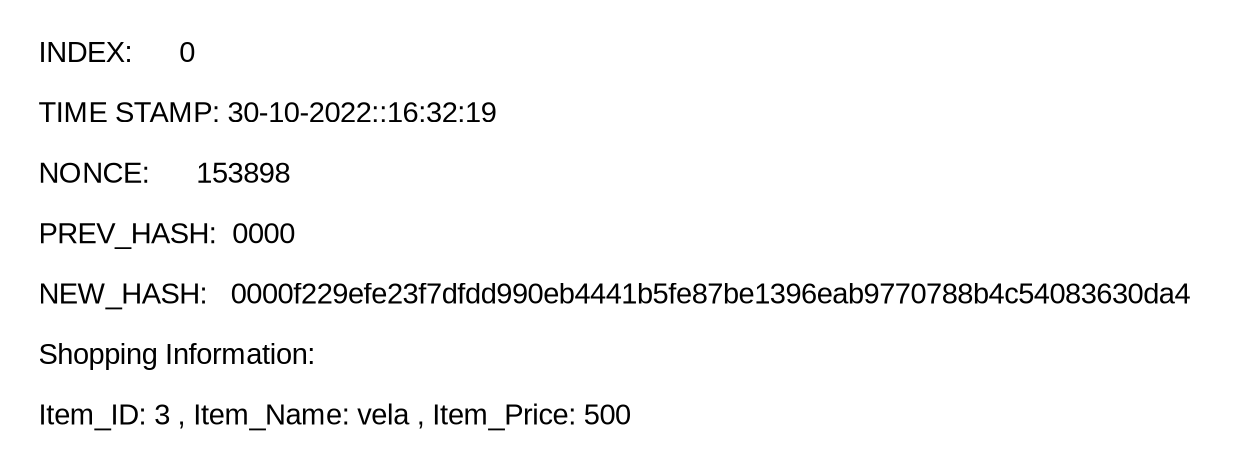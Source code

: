 digraph G{ node [shape=record, fontname="Arial"]
B_0 [shape=plain label=<<table border="0" cellpadding="0"><tr> <td> <table border="0" cellborder="0" cellspacing="10" ><tr> <td align="left">INDEX:      0</td> </tr><tr> <td align="left">TIME STAMP: 30-10-2022::16:32:19</td> </tr><tr> <td align="left">NONCE:      153898</td> </tr><tr> <td align="left">PREV_HASH:  0000  </td> </tr><tr> <td align="left">NEW_HASH:   0000f229efe23f7dfdd990eb4441b5fe87be1396eab9770788b4c54083630da4  </td> </tr><tr> <td align="left">Shopping Information: 
 </td> </tr><tr> <td align="left">Item_ID: 3 , Item_Name: vela , Item_Price: 500</td> </tr></table> </td> </tr> </table>> ] 
}
